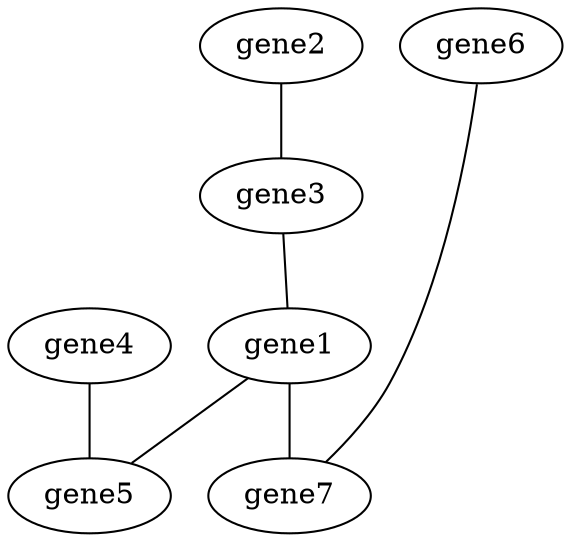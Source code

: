 strict graph "" {
gene1;
gene2;
gene3;
gene4;
gene5;
gene6;
gene7;
gene2 -- gene3 [weight="1"];
gene3 -- gene1 [weight="0.5"];
gene4 -- gene5 [weight="1"];
gene6 -- gene7 [weight="0.3"];
gene1 -- gene5 [weight="0.7"];
gene1 -- gene7 [weight="1"];
}
